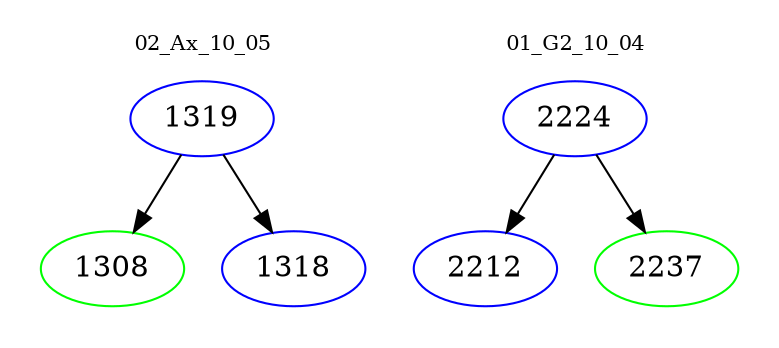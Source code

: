 digraph{
subgraph cluster_0 {
color = white
label = "02_Ax_10_05";
fontsize=10;
T0_1319 [label="1319", color="blue"]
T0_1319 -> T0_1308 [color="black"]
T0_1308 [label="1308", color="green"]
T0_1319 -> T0_1318 [color="black"]
T0_1318 [label="1318", color="blue"]
}
subgraph cluster_1 {
color = white
label = "01_G2_10_04";
fontsize=10;
T1_2224 [label="2224", color="blue"]
T1_2224 -> T1_2212 [color="black"]
T1_2212 [label="2212", color="blue"]
T1_2224 -> T1_2237 [color="black"]
T1_2237 [label="2237", color="green"]
}
}
